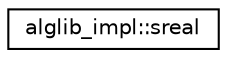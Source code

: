 digraph "Graphical Class Hierarchy"
{
  edge [fontname="Helvetica",fontsize="10",labelfontname="Helvetica",labelfontsize="10"];
  node [fontname="Helvetica",fontsize="10",shape=record];
  rankdir="LR";
  Node0 [label="alglib_impl::sreal",height=0.2,width=0.4,color="black", fillcolor="white", style="filled",URL="$structalglib__impl_1_1sreal.html"];
}
